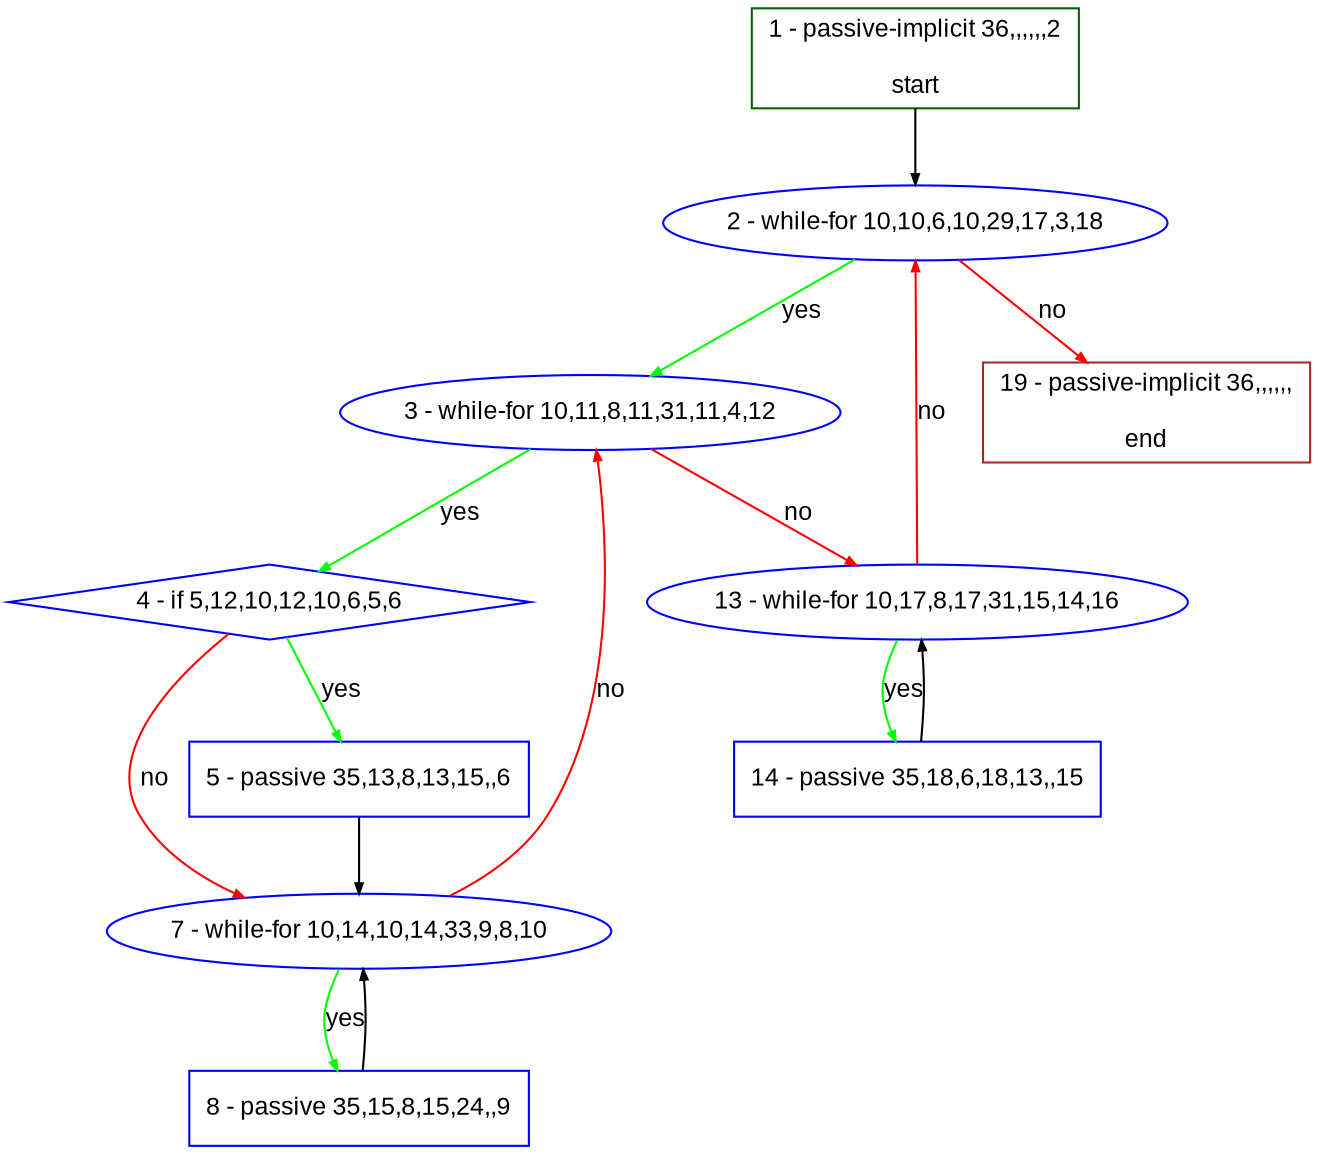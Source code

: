 digraph "" {
  graph [bgcolor="white", fillcolor="#FFFFCC", pack="true", packmode="clust", fontname="Arial", label="", fontsize="12", compound="true", style="rounded,filled"];
  node [node_initialized="no", fillcolor="white", fontname="Arial", label="", color="grey", fontsize="12", fixedsize="false", compound="true", shape="rectangle", style="filled"];
  edge [arrowtail="none", lhead="", fontcolor="black", fontname="Arial", label="", color="black", fontsize="12", arrowhead="normal", arrowsize="0.5", compound="true", ltail="", dir="forward"];
  __N1 [fillcolor="#ffffff", label="2 - while-for 10,10,6,10,29,17,3,18", color="#0000ff", shape="oval", style="filled"];
  __N2 [fillcolor="#ffffff", label="1 - passive-implicit 36,,,,,,2\n\nstart", color="#006400", shape="box", style="filled"];
  __N3 [fillcolor="#ffffff", label="3 - while-for 10,11,8,11,31,11,4,12", color="#0000ff", shape="oval", style="filled"];
  __N4 [fillcolor="#ffffff", label="19 - passive-implicit 36,,,,,,\n\nend", color="#a52a2a", shape="box", style="filled"];
  __N5 [fillcolor="#ffffff", label="4 - if 5,12,10,12,10,6,5,6", color="#0000ff", shape="diamond", style="filled"];
  __N6 [fillcolor="#ffffff", label="13 - while-for 10,17,8,17,31,15,14,16", color="#0000ff", shape="oval", style="filled"];
  __N7 [fillcolor="#ffffff", label="5 - passive 35,13,8,13,15,,6", color="#0000ff", shape="box", style="filled"];
  __N8 [fillcolor="#ffffff", label="7 - while-for 10,14,10,14,33,9,8,10", color="#0000ff", shape="oval", style="filled"];
  __N9 [fillcolor="#ffffff", label="8 - passive 35,15,8,15,24,,9", color="#0000ff", shape="box", style="filled"];
  __N10 [fillcolor="#ffffff", label="14 - passive 35,18,6,18,13,,15", color="#0000ff", shape="box", style="filled"];
  __N2 -> __N1 [arrowtail="none", color="#000000", label="", arrowhead="normal", dir="forward"];
  __N1 -> __N3 [arrowtail="none", color="#00ff00", label="yes", arrowhead="normal", dir="forward"];
  __N1 -> __N4 [arrowtail="none", color="#ff0000", label="no", arrowhead="normal", dir="forward"];
  __N3 -> __N5 [arrowtail="none", color="#00ff00", label="yes", arrowhead="normal", dir="forward"];
  __N3 -> __N6 [arrowtail="none", color="#ff0000", label="no", arrowhead="normal", dir="forward"];
  __N5 -> __N7 [arrowtail="none", color="#00ff00", label="yes", arrowhead="normal", dir="forward"];
  __N5 -> __N8 [arrowtail="none", color="#ff0000", label="no", arrowhead="normal", dir="forward"];
  __N7 -> __N8 [arrowtail="none", color="#000000", label="", arrowhead="normal", dir="forward"];
  __N8 -> __N3 [arrowtail="none", color="#ff0000", label="no", arrowhead="normal", dir="forward"];
  __N8 -> __N9 [arrowtail="none", color="#00ff00", label="yes", arrowhead="normal", dir="forward"];
  __N9 -> __N8 [arrowtail="none", color="#000000", label="", arrowhead="normal", dir="forward"];
  __N6 -> __N1 [arrowtail="none", color="#ff0000", label="no", arrowhead="normal", dir="forward"];
  __N6 -> __N10 [arrowtail="none", color="#00ff00", label="yes", arrowhead="normal", dir="forward"];
  __N10 -> __N6 [arrowtail="none", color="#000000", label="", arrowhead="normal", dir="forward"];
}
